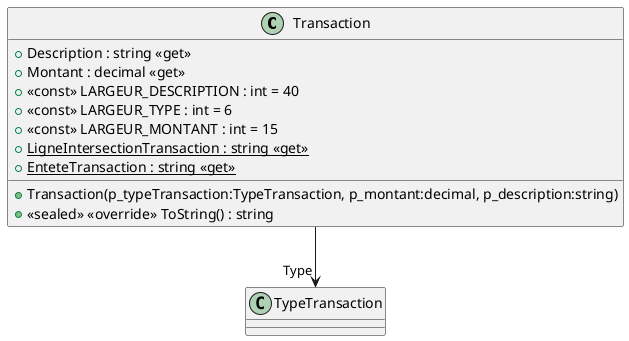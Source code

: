 @startuml
class Transaction {
    + Transaction(p_typeTransaction:TypeTransaction, p_montant:decimal, p_description:string)
    + Description : string <<get>>
    + Montant : decimal <<get>>
    + <<sealed>> <<override>> ToString() : string
    + <<const>> LARGEUR_DESCRIPTION : int = 40
    + <<const>> LARGEUR_TYPE : int = 6
    + <<const>> LARGEUR_MONTANT : int = 15
    + {static} LigneIntersectionTransaction : string <<get>>
    + {static} EnteteTransaction : string <<get>>
}
Transaction --> "Type" TypeTransaction
@enduml

